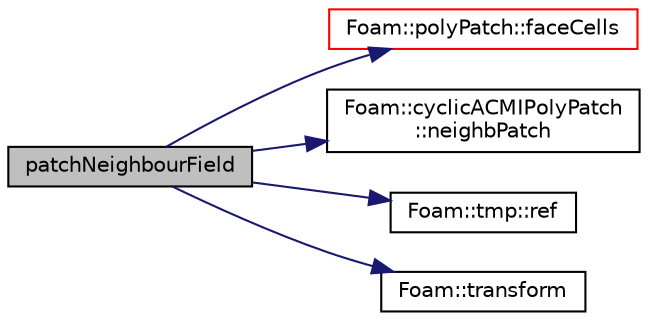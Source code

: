 digraph "patchNeighbourField"
{
  bgcolor="transparent";
  edge [fontname="Helvetica",fontsize="10",labelfontname="Helvetica",labelfontsize="10"];
  node [fontname="Helvetica",fontsize="10",shape=record];
  rankdir="LR";
  Node150 [label="patchNeighbourField",height=0.2,width=0.4,color="black", fillcolor="grey75", style="filled", fontcolor="black"];
  Node150 -> Node151 [color="midnightblue",fontsize="10",style="solid",fontname="Helvetica"];
  Node151 [label="Foam::polyPatch::faceCells",height=0.2,width=0.4,color="red",URL="$a28633.html#afbfac825732ef2770fff4261b4e930e9",tooltip="Return face-cell addressing. "];
  Node150 -> Node154 [color="midnightblue",fontsize="10",style="solid",fontname="Helvetica"];
  Node154 [label="Foam::cyclicACMIPolyPatch\l::neighbPatch",height=0.2,width=0.4,color="black",URL="$a26057.html#a71795c1c1bf3c08c52803781090706dc",tooltip="Return a reference to the neighbour patch. "];
  Node150 -> Node155 [color="midnightblue",fontsize="10",style="solid",fontname="Helvetica"];
  Node155 [label="Foam::tmp::ref",height=0.2,width=0.4,color="black",URL="$a27077.html#aeaf81e641282874cef07f5b808efc83b",tooltip="Return non-const reference or generate a fatal error. "];
  Node150 -> Node156 [color="midnightblue",fontsize="10",style="solid",fontname="Helvetica"];
  Node156 [label="Foam::transform",height=0.2,width=0.4,color="black",URL="$a21851.html#a919915170941701c1223291531ad010c"];
}
